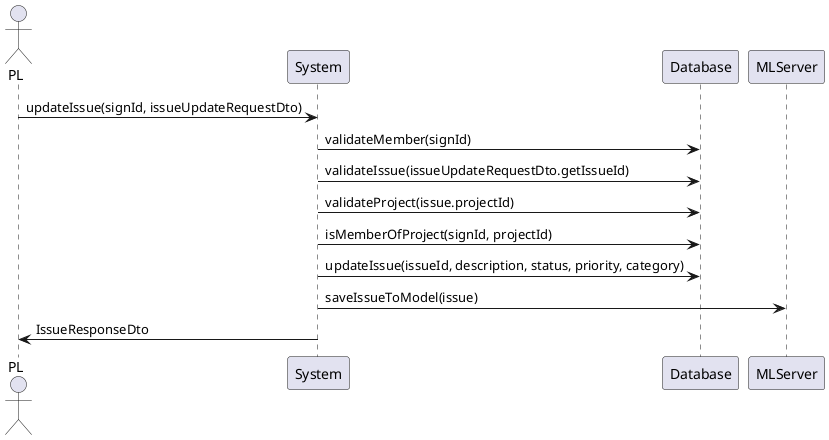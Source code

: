 @startuml
actor PL
participant System
participant DBMS as "Database"

PL -> System: updateIssue(signId, issueUpdateRequestDto)
System -> DBMS: validateMember(signId)
System -> DBMS: validateIssue(issueUpdateRequestDto.getIssueId)
System -> DBMS: validateProject(issue.projectId)
System -> DBMS: isMemberOfProject(signId, projectId)
System -> DBMS: updateIssue(issueId, description, status, priority, category)
System -> MLServer: saveIssueToModel(issue)
System -> PL: IssueResponseDto
@enduml
